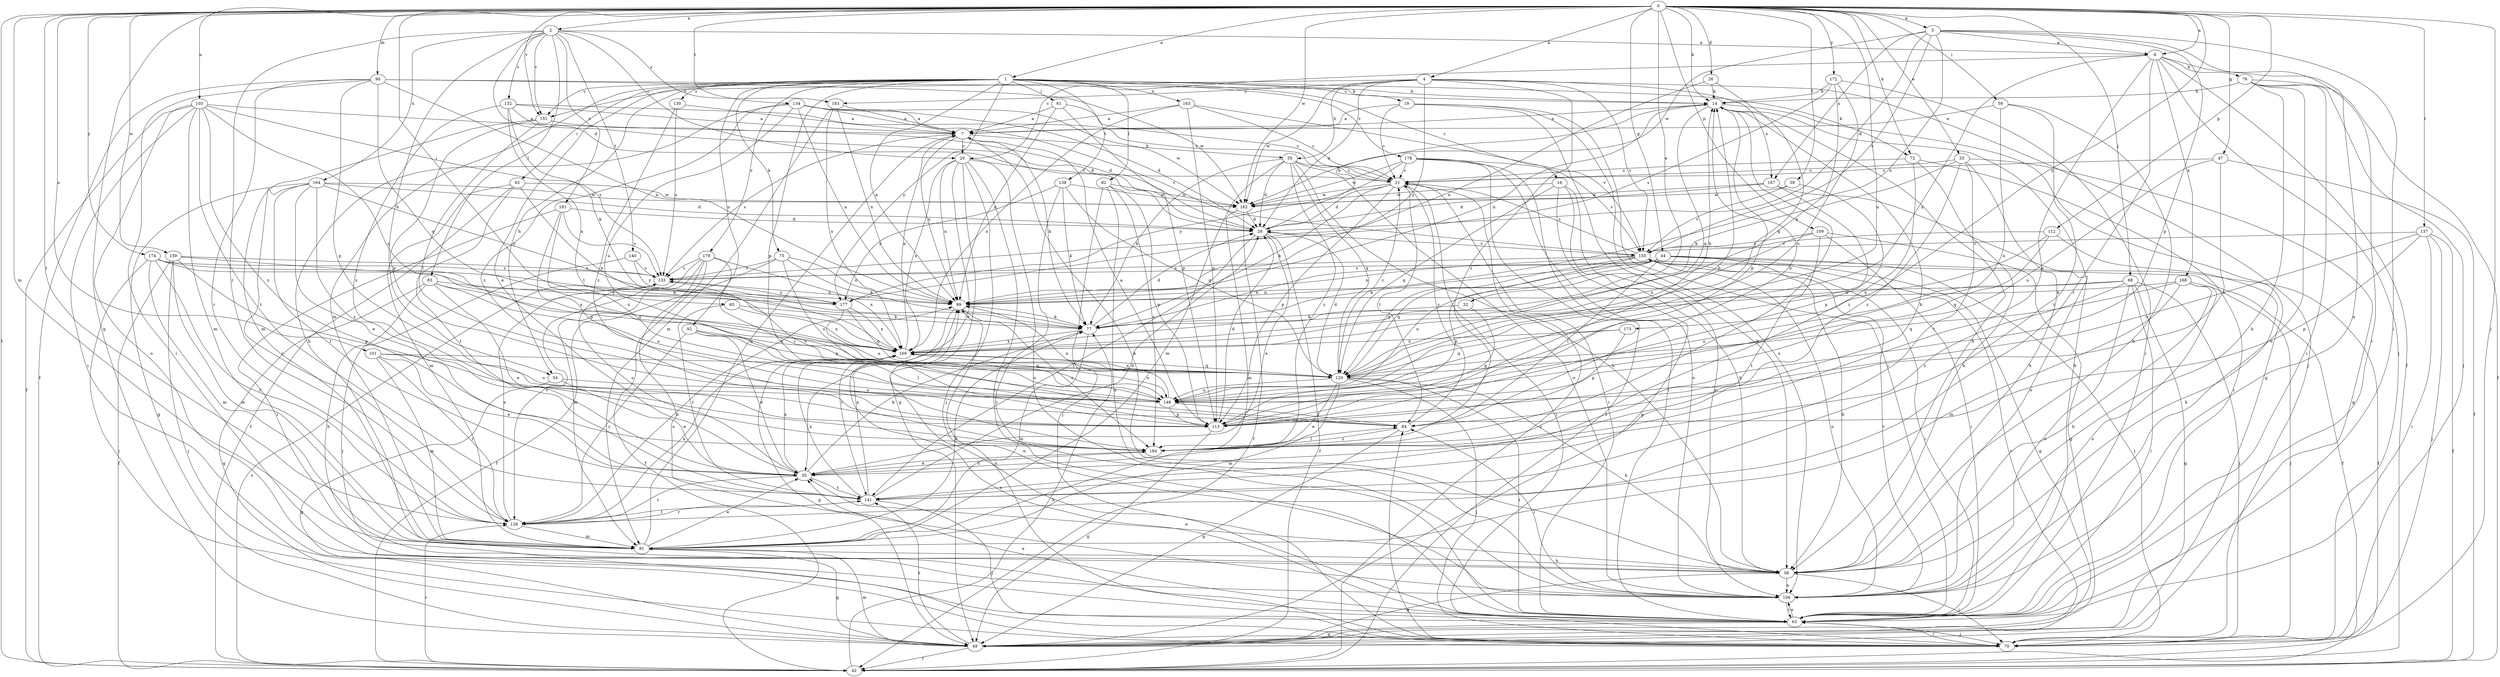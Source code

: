strict digraph  {
0;
1;
2;
4;
5;
6;
7;
14;
16;
19;
20;
21;
26;
28;
32;
33;
35;
39;
42;
44;
47;
49;
54;
55;
56;
59;
61;
62;
63;
65;
68;
70;
72;
75;
76;
77;
82;
83;
84;
90;
91;
92;
99;
101;
103;
106;
109;
112;
113;
120;
126;
130;
132;
133;
134;
137;
138;
140;
141;
148;
151;
155;
159;
162;
163;
164;
167;
168;
169;
172;
173;
174;
177;
178;
179;
181;
183;
184;
0 -> 1  [label=a];
0 -> 2  [label=a];
0 -> 4  [label=a];
0 -> 5  [label=a];
0 -> 6  [label=a];
0 -> 14  [label=b];
0 -> 26  [label=d];
0 -> 32  [label=e];
0 -> 33  [label=e];
0 -> 39  [label=f];
0 -> 42  [label=f];
0 -> 44  [label=g];
0 -> 47  [label=g];
0 -> 49  [label=g];
0 -> 59  [label=i];
0 -> 65  [label=j];
0 -> 68  [label=j];
0 -> 70  [label=j];
0 -> 72  [label=k];
0 -> 90  [label=m];
0 -> 91  [label=m];
0 -> 101  [label=o];
0 -> 103  [label=o];
0 -> 109  [label=p];
0 -> 112  [label=p];
0 -> 126  [label=r];
0 -> 134  [label=t];
0 -> 137  [label=t];
0 -> 148  [label=u];
0 -> 151  [label=v];
0 -> 159  [label=w];
0 -> 162  [label=w];
0 -> 172  [label=y];
0 -> 173  [label=y];
0 -> 174  [label=y];
1 -> 14  [label=b];
1 -> 16  [label=c];
1 -> 19  [label=c];
1 -> 35  [label=e];
1 -> 54  [label=h];
1 -> 61  [label=i];
1 -> 62  [label=i];
1 -> 72  [label=k];
1 -> 75  [label=k];
1 -> 82  [label=l];
1 -> 91  [label=m];
1 -> 92  [label=n];
1 -> 99  [label=n];
1 -> 113  [label=p];
1 -> 130  [label=s];
1 -> 138  [label=t];
1 -> 151  [label=v];
1 -> 163  [label=x];
1 -> 177  [label=y];
1 -> 178  [label=z];
1 -> 179  [label=z];
2 -> 6  [label=a];
2 -> 20  [label=c];
2 -> 28  [label=d];
2 -> 54  [label=h];
2 -> 83  [label=l];
2 -> 126  [label=r];
2 -> 132  [label=s];
2 -> 140  [label=t];
2 -> 151  [label=v];
2 -> 164  [label=x];
2 -> 181  [label=z];
2 -> 183  [label=z];
4 -> 28  [label=d];
4 -> 55  [label=h];
4 -> 70  [label=j];
4 -> 151  [label=v];
4 -> 155  [label=v];
4 -> 162  [label=w];
4 -> 167  [label=x];
4 -> 177  [label=y];
4 -> 183  [label=z];
4 -> 184  [label=z];
5 -> 6  [label=a];
5 -> 28  [label=d];
5 -> 63  [label=i];
5 -> 99  [label=n];
5 -> 106  [label=o];
5 -> 113  [label=p];
5 -> 155  [label=v];
5 -> 162  [label=w];
5 -> 167  [label=x];
6 -> 20  [label=c];
6 -> 35  [label=e];
6 -> 42  [label=f];
6 -> 63  [label=i];
6 -> 70  [label=j];
6 -> 76  [label=k];
6 -> 126  [label=r];
6 -> 168  [label=x];
6 -> 169  [label=x];
7 -> 20  [label=c];
7 -> 55  [label=h];
7 -> 56  [label=h];
7 -> 77  [label=k];
7 -> 99  [label=n];
7 -> 133  [label=s];
14 -> 7  [label=a];
14 -> 49  [label=g];
14 -> 56  [label=h];
14 -> 99  [label=n];
14 -> 113  [label=p];
14 -> 120  [label=q];
14 -> 184  [label=z];
16 -> 49  [label=g];
16 -> 56  [label=h];
16 -> 106  [label=o];
16 -> 120  [label=q];
16 -> 162  [label=w];
19 -> 7  [label=a];
19 -> 21  [label=c];
19 -> 56  [label=h];
19 -> 63  [label=i];
19 -> 106  [label=o];
20 -> 21  [label=c];
20 -> 35  [label=e];
20 -> 49  [label=g];
20 -> 63  [label=i];
20 -> 70  [label=j];
20 -> 99  [label=n];
20 -> 106  [label=o];
20 -> 169  [label=x];
21 -> 28  [label=d];
21 -> 63  [label=i];
21 -> 70  [label=j];
21 -> 77  [label=k];
21 -> 84  [label=l];
21 -> 113  [label=p];
21 -> 162  [label=w];
26 -> 14  [label=b];
26 -> 99  [label=n];
26 -> 120  [label=q];
28 -> 14  [label=b];
28 -> 35  [label=e];
28 -> 42  [label=f];
28 -> 141  [label=t];
28 -> 155  [label=v];
32 -> 77  [label=k];
32 -> 113  [label=p];
33 -> 21  [label=c];
33 -> 49  [label=g];
33 -> 56  [label=h];
33 -> 77  [label=k];
33 -> 141  [label=t];
33 -> 184  [label=z];
35 -> 77  [label=k];
35 -> 126  [label=r];
35 -> 133  [label=s];
35 -> 141  [label=t];
35 -> 169  [label=x];
35 -> 184  [label=z];
39 -> 148  [label=u];
39 -> 155  [label=v];
39 -> 162  [label=w];
42 -> 21  [label=c];
42 -> 77  [label=k];
42 -> 126  [label=r];
42 -> 133  [label=s];
44 -> 42  [label=f];
44 -> 49  [label=g];
44 -> 56  [label=h];
44 -> 70  [label=j];
44 -> 77  [label=k];
44 -> 84  [label=l];
44 -> 99  [label=n];
44 -> 120  [label=q];
44 -> 133  [label=s];
44 -> 148  [label=u];
47 -> 21  [label=c];
47 -> 42  [label=f];
47 -> 84  [label=l];
47 -> 148  [label=u];
49 -> 42  [label=f];
49 -> 91  [label=m];
49 -> 141  [label=t];
49 -> 155  [label=v];
54 -> 35  [label=e];
54 -> 49  [label=g];
54 -> 148  [label=u];
55 -> 21  [label=c];
55 -> 28  [label=d];
55 -> 56  [label=h];
55 -> 77  [label=k];
55 -> 91  [label=m];
55 -> 106  [label=o];
55 -> 120  [label=q];
55 -> 184  [label=z];
56 -> 35  [label=e];
56 -> 49  [label=g];
56 -> 70  [label=j];
56 -> 106  [label=o];
59 -> 7  [label=a];
59 -> 56  [label=h];
59 -> 141  [label=t];
59 -> 148  [label=u];
61 -> 7  [label=a];
61 -> 21  [label=c];
61 -> 99  [label=n];
61 -> 113  [label=p];
62 -> 42  [label=f];
62 -> 91  [label=m];
62 -> 141  [label=t];
62 -> 162  [label=w];
62 -> 169  [label=x];
63 -> 14  [label=b];
63 -> 35  [label=e];
63 -> 49  [label=g];
63 -> 70  [label=j];
63 -> 99  [label=n];
63 -> 106  [label=o];
63 -> 169  [label=x];
65 -> 77  [label=k];
65 -> 141  [label=t];
65 -> 169  [label=x];
68 -> 49  [label=g];
68 -> 63  [label=i];
68 -> 70  [label=j];
68 -> 99  [label=n];
68 -> 106  [label=o];
68 -> 148  [label=u];
68 -> 184  [label=z];
70 -> 63  [label=i];
70 -> 84  [label=l];
72 -> 21  [label=c];
72 -> 56  [label=h];
72 -> 63  [label=i];
72 -> 184  [label=z];
75 -> 42  [label=f];
75 -> 77  [label=k];
75 -> 99  [label=n];
75 -> 133  [label=s];
75 -> 148  [label=u];
76 -> 14  [label=b];
76 -> 42  [label=f];
76 -> 56  [label=h];
76 -> 63  [label=i];
76 -> 70  [label=j];
76 -> 106  [label=o];
77 -> 28  [label=d];
77 -> 91  [label=m];
77 -> 169  [label=x];
82 -> 70  [label=j];
82 -> 106  [label=o];
82 -> 113  [label=p];
82 -> 162  [label=w];
82 -> 184  [label=z];
83 -> 35  [label=e];
83 -> 49  [label=g];
83 -> 56  [label=h];
83 -> 148  [label=u];
83 -> 169  [label=x];
83 -> 177  [label=y];
84 -> 14  [label=b];
84 -> 21  [label=c];
84 -> 49  [label=g];
84 -> 184  [label=z];
90 -> 14  [label=b];
90 -> 42  [label=f];
90 -> 63  [label=i];
90 -> 99  [label=n];
90 -> 113  [label=p];
90 -> 120  [label=q];
90 -> 126  [label=r];
90 -> 162  [label=w];
91 -> 7  [label=a];
91 -> 35  [label=e];
91 -> 49  [label=g];
91 -> 56  [label=h];
91 -> 77  [label=k];
92 -> 35  [label=e];
92 -> 84  [label=l];
92 -> 120  [label=q];
92 -> 126  [label=r];
92 -> 169  [label=x];
99 -> 77  [label=k];
99 -> 141  [label=t];
99 -> 184  [label=z];
101 -> 35  [label=e];
101 -> 91  [label=m];
101 -> 120  [label=q];
101 -> 126  [label=r];
101 -> 148  [label=u];
103 -> 7  [label=a];
103 -> 42  [label=f];
103 -> 63  [label=i];
103 -> 91  [label=m];
103 -> 106  [label=o];
103 -> 120  [label=q];
103 -> 133  [label=s];
103 -> 141  [label=t];
103 -> 184  [label=z];
106 -> 63  [label=i];
106 -> 84  [label=l];
106 -> 99  [label=n];
106 -> 155  [label=v];
109 -> 49  [label=g];
109 -> 63  [label=i];
109 -> 141  [label=t];
109 -> 155  [label=v];
109 -> 169  [label=x];
112 -> 56  [label=h];
112 -> 120  [label=q];
112 -> 155  [label=v];
112 -> 169  [label=x];
113 -> 7  [label=a];
113 -> 14  [label=b];
113 -> 28  [label=d];
113 -> 49  [label=g];
120 -> 14  [label=b];
120 -> 21  [label=c];
120 -> 28  [label=d];
120 -> 35  [label=e];
120 -> 56  [label=h];
120 -> 63  [label=i];
120 -> 70  [label=j];
120 -> 91  [label=m];
120 -> 148  [label=u];
120 -> 169  [label=x];
126 -> 91  [label=m];
126 -> 99  [label=n];
126 -> 133  [label=s];
126 -> 141  [label=t];
126 -> 169  [label=x];
130 -> 7  [label=a];
130 -> 133  [label=s];
130 -> 184  [label=z];
132 -> 7  [label=a];
132 -> 21  [label=c];
132 -> 28  [label=d];
132 -> 77  [label=k];
132 -> 169  [label=x];
132 -> 184  [label=z];
133 -> 99  [label=n];
133 -> 177  [label=y];
134 -> 7  [label=a];
134 -> 28  [label=d];
134 -> 56  [label=h];
134 -> 99  [label=n];
134 -> 148  [label=u];
134 -> 155  [label=v];
134 -> 162  [label=w];
134 -> 184  [label=z];
137 -> 42  [label=f];
137 -> 63  [label=i];
137 -> 70  [label=j];
137 -> 113  [label=p];
137 -> 148  [label=u];
137 -> 155  [label=v];
138 -> 63  [label=i];
138 -> 77  [label=k];
138 -> 120  [label=q];
138 -> 162  [label=w];
138 -> 177  [label=y];
140 -> 70  [label=j];
140 -> 133  [label=s];
140 -> 177  [label=y];
141 -> 14  [label=b];
141 -> 28  [label=d];
141 -> 70  [label=j];
141 -> 99  [label=n];
141 -> 126  [label=r];
141 -> 169  [label=x];
148 -> 84  [label=l];
148 -> 99  [label=n];
148 -> 113  [label=p];
148 -> 133  [label=s];
151 -> 28  [label=d];
151 -> 84  [label=l];
151 -> 91  [label=m];
151 -> 113  [label=p];
155 -> 21  [label=c];
155 -> 42  [label=f];
155 -> 63  [label=i];
155 -> 77  [label=k];
155 -> 106  [label=o];
155 -> 113  [label=p];
155 -> 120  [label=q];
155 -> 133  [label=s];
159 -> 42  [label=f];
159 -> 70  [label=j];
159 -> 77  [label=k];
159 -> 91  [label=m];
159 -> 113  [label=p];
159 -> 133  [label=s];
162 -> 28  [label=d];
162 -> 42  [label=f];
162 -> 91  [label=m];
163 -> 7  [label=a];
163 -> 21  [label=c];
163 -> 113  [label=p];
163 -> 155  [label=v];
163 -> 169  [label=x];
164 -> 28  [label=d];
164 -> 35  [label=e];
164 -> 49  [label=g];
164 -> 126  [label=r];
164 -> 141  [label=t];
164 -> 162  [label=w];
164 -> 177  [label=y];
164 -> 184  [label=z];
167 -> 28  [label=d];
167 -> 106  [label=o];
167 -> 113  [label=p];
167 -> 162  [label=w];
168 -> 56  [label=h];
168 -> 70  [label=j];
168 -> 91  [label=m];
168 -> 99  [label=n];
168 -> 106  [label=o];
168 -> 120  [label=q];
169 -> 7  [label=a];
169 -> 49  [label=g];
169 -> 120  [label=q];
169 -> 148  [label=u];
172 -> 14  [label=b];
172 -> 63  [label=i];
172 -> 133  [label=s];
172 -> 148  [label=u];
172 -> 169  [label=x];
173 -> 113  [label=p];
173 -> 120  [label=q];
173 -> 169  [label=x];
174 -> 70  [label=j];
174 -> 91  [label=m];
174 -> 126  [label=r];
174 -> 133  [label=s];
174 -> 169  [label=x];
174 -> 99  [label=t];
177 -> 120  [label=q];
177 -> 148  [label=u];
177 -> 169  [label=x];
178 -> 21  [label=c];
178 -> 42  [label=f];
178 -> 63  [label=i];
178 -> 106  [label=o];
178 -> 155  [label=v];
178 -> 162  [label=w];
178 -> 177  [label=y];
179 -> 42  [label=f];
179 -> 84  [label=l];
179 -> 91  [label=m];
179 -> 106  [label=o];
179 -> 126  [label=r];
179 -> 133  [label=s];
179 -> 169  [label=x];
181 -> 28  [label=d];
181 -> 63  [label=i];
181 -> 113  [label=p];
181 -> 133  [label=s];
181 -> 148  [label=u];
183 -> 7  [label=a];
183 -> 91  [label=m];
183 -> 99  [label=n];
183 -> 169  [label=x];
184 -> 35  [label=e];
184 -> 84  [label=l];
}
